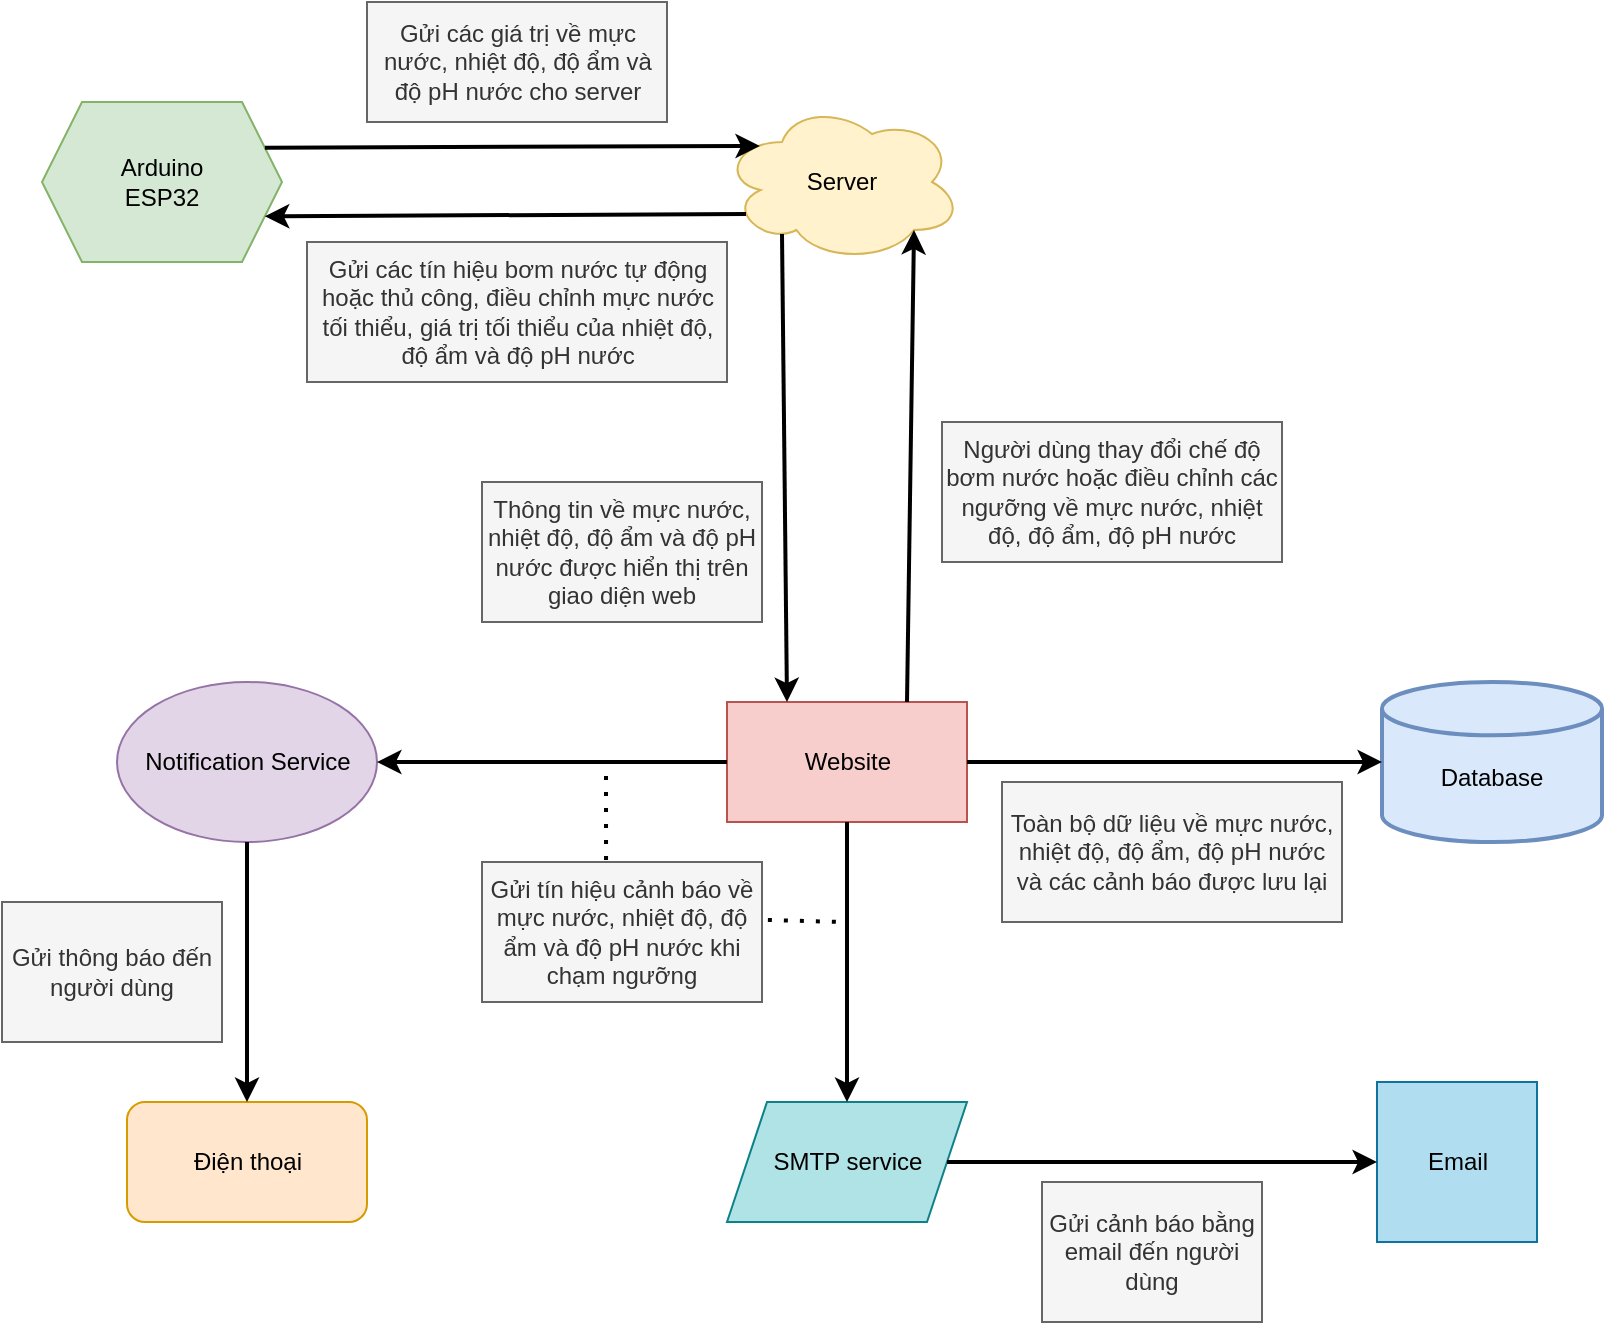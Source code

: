 <mxfile version="21.6.8" type="device">
  <diagram name="Page-1" id="v8Cf7UUNC1cB-6PyrZZn">
    <mxGraphModel dx="1026" dy="664" grid="1" gridSize="10" guides="1" tooltips="1" connect="1" arrows="1" fold="1" page="1" pageScale="1" pageWidth="850" pageHeight="1100" math="0" shadow="0">
      <root>
        <mxCell id="0" />
        <mxCell id="1" parent="0" />
        <mxCell id="h_-4YhCqwHQwcukxxj3B-1" value="Website" style="rounded=0;whiteSpace=wrap;html=1;fillColor=#f8cecc;strokeColor=#b85450;" vertex="1" parent="1">
          <mxGeometry x="382.5" y="370" width="120" height="60" as="geometry" />
        </mxCell>
        <mxCell id="h_-4YhCqwHQwcukxxj3B-2" value="&lt;br&gt;Database" style="strokeWidth=2;html=1;shape=mxgraph.flowchart.database;whiteSpace=wrap;fillColor=#dae8fc;strokeColor=#6c8ebf;" vertex="1" parent="1">
          <mxGeometry x="710" y="360" width="110" height="80" as="geometry" />
        </mxCell>
        <mxCell id="h_-4YhCqwHQwcukxxj3B-3" value="Server" style="ellipse;shape=cloud;whiteSpace=wrap;html=1;fillColor=#fff2cc;strokeColor=#d6b656;" vertex="1" parent="1">
          <mxGeometry x="380" y="70" width="120" height="80" as="geometry" />
        </mxCell>
        <mxCell id="h_-4YhCqwHQwcukxxj3B-4" value="Arduino&lt;br&gt;ESP32" style="shape=hexagon;perimeter=hexagonPerimeter2;whiteSpace=wrap;html=1;fixedSize=1;fillColor=#d5e8d4;strokeColor=#82b366;" vertex="1" parent="1">
          <mxGeometry x="40" y="70" width="120" height="80" as="geometry" />
        </mxCell>
        <mxCell id="h_-4YhCqwHQwcukxxj3B-5" value="Notification Service" style="ellipse;whiteSpace=wrap;html=1;fillColor=#e1d5e7;strokeColor=#9673a6;" vertex="1" parent="1">
          <mxGeometry x="77.5" y="360" width="130" height="80" as="geometry" />
        </mxCell>
        <mxCell id="h_-4YhCqwHQwcukxxj3B-6" value="Điện thoại" style="rounded=1;whiteSpace=wrap;html=1;fillColor=#ffe6cc;strokeColor=#d79b00;" vertex="1" parent="1">
          <mxGeometry x="82.5" y="570" width="120" height="60" as="geometry" />
        </mxCell>
        <mxCell id="h_-4YhCqwHQwcukxxj3B-8" value="SMTP service" style="shape=parallelogram;perimeter=parallelogramPerimeter;whiteSpace=wrap;html=1;fixedSize=1;fillColor=#b0e3e6;strokeColor=#0e8088;" vertex="1" parent="1">
          <mxGeometry x="382.5" y="570" width="120" height="60" as="geometry" />
        </mxCell>
        <mxCell id="h_-4YhCqwHQwcukxxj3B-9" value="Email" style="whiteSpace=wrap;html=1;aspect=fixed;fillColor=#b1ddf0;strokeColor=#10739e;" vertex="1" parent="1">
          <mxGeometry x="707.5" y="560" width="80" height="80" as="geometry" />
        </mxCell>
        <mxCell id="h_-4YhCqwHQwcukxxj3B-10" value="" style="endArrow=classic;html=1;rounded=0;exitX=1;exitY=0.25;exitDx=0;exitDy=0;strokeWidth=2;entryX=0.158;entryY=0.275;entryDx=0;entryDy=0;entryPerimeter=0;" edge="1" parent="1" source="h_-4YhCqwHQwcukxxj3B-4" target="h_-4YhCqwHQwcukxxj3B-3">
          <mxGeometry width="50" height="50" relative="1" as="geometry">
            <mxPoint x="440" y="360" as="sourcePoint" />
            <mxPoint x="360" y="93" as="targetPoint" />
          </mxGeometry>
        </mxCell>
        <mxCell id="h_-4YhCqwHQwcukxxj3B-11" value="" style="endArrow=classic;html=1;rounded=0;exitX=0.1;exitY=0.7;exitDx=0;exitDy=0;entryX=1;entryY=0.75;entryDx=0;entryDy=0;strokeWidth=2;exitPerimeter=0;" edge="1" parent="1" source="h_-4YhCqwHQwcukxxj3B-3" target="h_-4YhCqwHQwcukxxj3B-4">
          <mxGeometry width="50" height="50" relative="1" as="geometry">
            <mxPoint x="352.96" y="126" as="sourcePoint" />
            <mxPoint x="419" y="180" as="targetPoint" />
          </mxGeometry>
        </mxCell>
        <mxCell id="h_-4YhCqwHQwcukxxj3B-12" value="" style="endArrow=classic;html=1;rounded=0;entryX=0.25;entryY=0;entryDx=0;entryDy=0;strokeWidth=2;exitX=0.25;exitY=0.825;exitDx=0;exitDy=0;exitPerimeter=0;" edge="1" parent="1" source="h_-4YhCqwHQwcukxxj3B-3" target="h_-4YhCqwHQwcukxxj3B-1">
          <mxGeometry width="50" height="50" relative="1" as="geometry">
            <mxPoint x="420" y="200" as="sourcePoint" />
            <mxPoint x="430" y="170" as="targetPoint" />
          </mxGeometry>
        </mxCell>
        <mxCell id="h_-4YhCqwHQwcukxxj3B-13" value="" style="endArrow=classic;html=1;rounded=0;strokeWidth=2;exitX=0.75;exitY=0;exitDx=0;exitDy=0;entryX=0.8;entryY=0.8;entryDx=0;entryDy=0;entryPerimeter=0;" edge="1" parent="1" source="h_-4YhCqwHQwcukxxj3B-1" target="h_-4YhCqwHQwcukxxj3B-3">
          <mxGeometry width="50" height="50" relative="1" as="geometry">
            <mxPoint x="476" y="320" as="sourcePoint" />
            <mxPoint x="470" y="200" as="targetPoint" />
          </mxGeometry>
        </mxCell>
        <mxCell id="h_-4YhCqwHQwcukxxj3B-14" value="" style="endArrow=classic;html=1;rounded=0;exitX=0;exitY=0.5;exitDx=0;exitDy=0;entryX=1;entryY=0.5;entryDx=0;entryDy=0;strokeWidth=2;" edge="1" parent="1" source="h_-4YhCqwHQwcukxxj3B-1" target="h_-4YhCqwHQwcukxxj3B-5">
          <mxGeometry width="50" height="50" relative="1" as="geometry">
            <mxPoint x="233.5" y="243" as="sourcePoint" />
            <mxPoint x="452.5" y="240" as="targetPoint" />
          </mxGeometry>
        </mxCell>
        <mxCell id="h_-4YhCqwHQwcukxxj3B-15" value="" style="endArrow=classic;html=1;rounded=0;exitX=0.5;exitY=1;exitDx=0;exitDy=0;entryX=0.5;entryY=0;entryDx=0;entryDy=0;strokeWidth=2;" edge="1" parent="1" source="h_-4YhCqwHQwcukxxj3B-5" target="h_-4YhCqwHQwcukxxj3B-6">
          <mxGeometry width="50" height="50" relative="1" as="geometry">
            <mxPoint x="243.5" y="253" as="sourcePoint" />
            <mxPoint x="462.5" y="250" as="targetPoint" />
          </mxGeometry>
        </mxCell>
        <mxCell id="h_-4YhCqwHQwcukxxj3B-16" value="" style="endArrow=classic;html=1;rounded=0;exitX=1;exitY=0.5;exitDx=0;exitDy=0;entryX=0;entryY=0.5;entryDx=0;entryDy=0;entryPerimeter=0;strokeWidth=2;" edge="1" parent="1" source="h_-4YhCqwHQwcukxxj3B-1" target="h_-4YhCqwHQwcukxxj3B-2">
          <mxGeometry width="50" height="50" relative="1" as="geometry">
            <mxPoint x="253.5" y="263" as="sourcePoint" />
            <mxPoint x="472.5" y="260" as="targetPoint" />
          </mxGeometry>
        </mxCell>
        <mxCell id="h_-4YhCqwHQwcukxxj3B-17" value="" style="endArrow=classic;html=1;rounded=0;exitX=0.5;exitY=1;exitDx=0;exitDy=0;entryX=0.5;entryY=0;entryDx=0;entryDy=0;strokeWidth=2;" edge="1" parent="1" source="h_-4YhCqwHQwcukxxj3B-1" target="h_-4YhCqwHQwcukxxj3B-8">
          <mxGeometry width="50" height="50" relative="1" as="geometry">
            <mxPoint x="263.5" y="273" as="sourcePoint" />
            <mxPoint x="482.5" y="270" as="targetPoint" />
          </mxGeometry>
        </mxCell>
        <mxCell id="h_-4YhCqwHQwcukxxj3B-18" value="" style="endArrow=classic;html=1;rounded=0;exitX=1;exitY=0.5;exitDx=0;exitDy=0;entryX=0;entryY=0.5;entryDx=0;entryDy=0;strokeWidth=2;" edge="1" parent="1" source="h_-4YhCqwHQwcukxxj3B-8" target="h_-4YhCqwHQwcukxxj3B-9">
          <mxGeometry width="50" height="50" relative="1" as="geometry">
            <mxPoint x="273.5" y="283" as="sourcePoint" />
            <mxPoint x="492.5" y="280" as="targetPoint" />
          </mxGeometry>
        </mxCell>
        <mxCell id="h_-4YhCqwHQwcukxxj3B-19" value="Gửi các giá trị về mực nước, nhiệt độ, độ ẩm và độ pH nước cho server" style="rounded=0;whiteSpace=wrap;html=1;fillColor=#f5f5f5;fontColor=#333333;strokeColor=#666666;" vertex="1" parent="1">
          <mxGeometry x="202.5" y="20" width="150" height="60" as="geometry" />
        </mxCell>
        <mxCell id="h_-4YhCqwHQwcukxxj3B-20" value="Gửi các tín hiệu bơm nước tự động hoặc thủ công, điều chỉnh mực nước tối thiểu, giá trị tối thiểu của nhiệt độ, độ ẩm và độ pH nước" style="rounded=0;whiteSpace=wrap;html=1;fillColor=#f5f5f5;fontColor=#333333;strokeColor=#666666;" vertex="1" parent="1">
          <mxGeometry x="172.5" y="140" width="210" height="70" as="geometry" />
        </mxCell>
        <mxCell id="h_-4YhCqwHQwcukxxj3B-21" value="Thông tin về mực nước, nhiệt độ, độ ẩm và độ pH nước được hiển thị trên giao diện web" style="rounded=0;whiteSpace=wrap;html=1;fillColor=#f5f5f5;fontColor=#333333;strokeColor=#666666;" vertex="1" parent="1">
          <mxGeometry x="260" y="260" width="140" height="70" as="geometry" />
        </mxCell>
        <mxCell id="h_-4YhCqwHQwcukxxj3B-22" value="Người dùng thay đổi chế độ bơm nước hoặc điều chỉnh các ngưỡng về mực nước, nhiệt độ, độ ẩm, độ pH nước" style="rounded=0;whiteSpace=wrap;html=1;fillColor=#f5f5f5;fontColor=#333333;strokeColor=#666666;" vertex="1" parent="1">
          <mxGeometry x="490" y="230" width="170" height="70" as="geometry" />
        </mxCell>
        <mxCell id="h_-4YhCqwHQwcukxxj3B-24" value="Gửi tín hiệu cảnh báo về mực nước, nhiệt độ, độ ẩm và độ pH nước khi chạm ngưỡng" style="rounded=0;whiteSpace=wrap;html=1;fillColor=#f5f5f5;fontColor=#333333;strokeColor=#666666;" vertex="1" parent="1">
          <mxGeometry x="260" y="450" width="140" height="70" as="geometry" />
        </mxCell>
        <mxCell id="h_-4YhCqwHQwcukxxj3B-25" value="" style="endArrow=none;dashed=1;html=1;dashPattern=1 3;strokeWidth=2;rounded=0;exitX=0.443;exitY=-0.014;exitDx=0;exitDy=0;exitPerimeter=0;" edge="1" parent="1" source="h_-4YhCqwHQwcukxxj3B-24">
          <mxGeometry width="50" height="50" relative="1" as="geometry">
            <mxPoint x="280" y="450" as="sourcePoint" />
            <mxPoint x="322" y="400" as="targetPoint" />
          </mxGeometry>
        </mxCell>
        <mxCell id="h_-4YhCqwHQwcukxxj3B-27" value="" style="endArrow=none;dashed=1;html=1;dashPattern=1 3;strokeWidth=2;rounded=0;exitX=1.021;exitY=0.414;exitDx=0;exitDy=0;exitPerimeter=0;" edge="1" parent="1" source="h_-4YhCqwHQwcukxxj3B-24">
          <mxGeometry width="50" height="50" relative="1" as="geometry">
            <mxPoint x="332" y="459" as="sourcePoint" />
            <mxPoint x="440" y="480" as="targetPoint" />
          </mxGeometry>
        </mxCell>
        <mxCell id="h_-4YhCqwHQwcukxxj3B-28" value="Gửi thông báo đến người dùng" style="rounded=0;whiteSpace=wrap;html=1;fillColor=#f5f5f5;fontColor=#333333;strokeColor=#666666;" vertex="1" parent="1">
          <mxGeometry x="20" y="470" width="110" height="70" as="geometry" />
        </mxCell>
        <mxCell id="h_-4YhCqwHQwcukxxj3B-29" value="Gửi cảnh báo bằng email đến người dùng" style="rounded=0;whiteSpace=wrap;html=1;fillColor=#f5f5f5;fontColor=#333333;strokeColor=#666666;" vertex="1" parent="1">
          <mxGeometry x="540" y="610" width="110" height="70" as="geometry" />
        </mxCell>
        <mxCell id="h_-4YhCqwHQwcukxxj3B-30" value="Toàn bộ dữ liệu về mực nước, nhiệt độ, độ ẩm, độ pH nước và các cảnh báo được lưu lại" style="rounded=0;whiteSpace=wrap;html=1;fillColor=#f5f5f5;fontColor=#333333;strokeColor=#666666;" vertex="1" parent="1">
          <mxGeometry x="520" y="410" width="170" height="70" as="geometry" />
        </mxCell>
      </root>
    </mxGraphModel>
  </diagram>
</mxfile>

